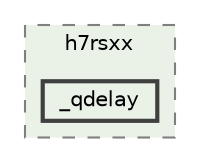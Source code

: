 digraph "hal_platform/h7rsxx/_qdelay"
{
 // INTERACTIVE_SVG=YES
 // LATEX_PDF_SIZE
  bgcolor="transparent";
  edge [fontname=Helvetica,fontsize=10,labelfontname=Helvetica,labelfontsize=10];
  node [fontname=Helvetica,fontsize=10,shape=box,height=0.2,width=0.4];
  compound=true
  subgraph clusterdir_ecba37078b2646ad8615f0f92eab48bb {
    graph [ bgcolor="#eaf2e7", pencolor="grey50", label="h7rsxx", fontname=Helvetica,fontsize=10 style="filled,dashed", URL="dir_ecba37078b2646ad8615f0f92eab48bb.html",tooltip=""]
  dir_2141dbf5a847c4fa8c1adf66339706fd [label="_qdelay", fillcolor="#eaf2e7", color="grey25", style="filled,bold", URL="dir_2141dbf5a847c4fa8c1adf66339706fd.html",tooltip=""];
  }
}
